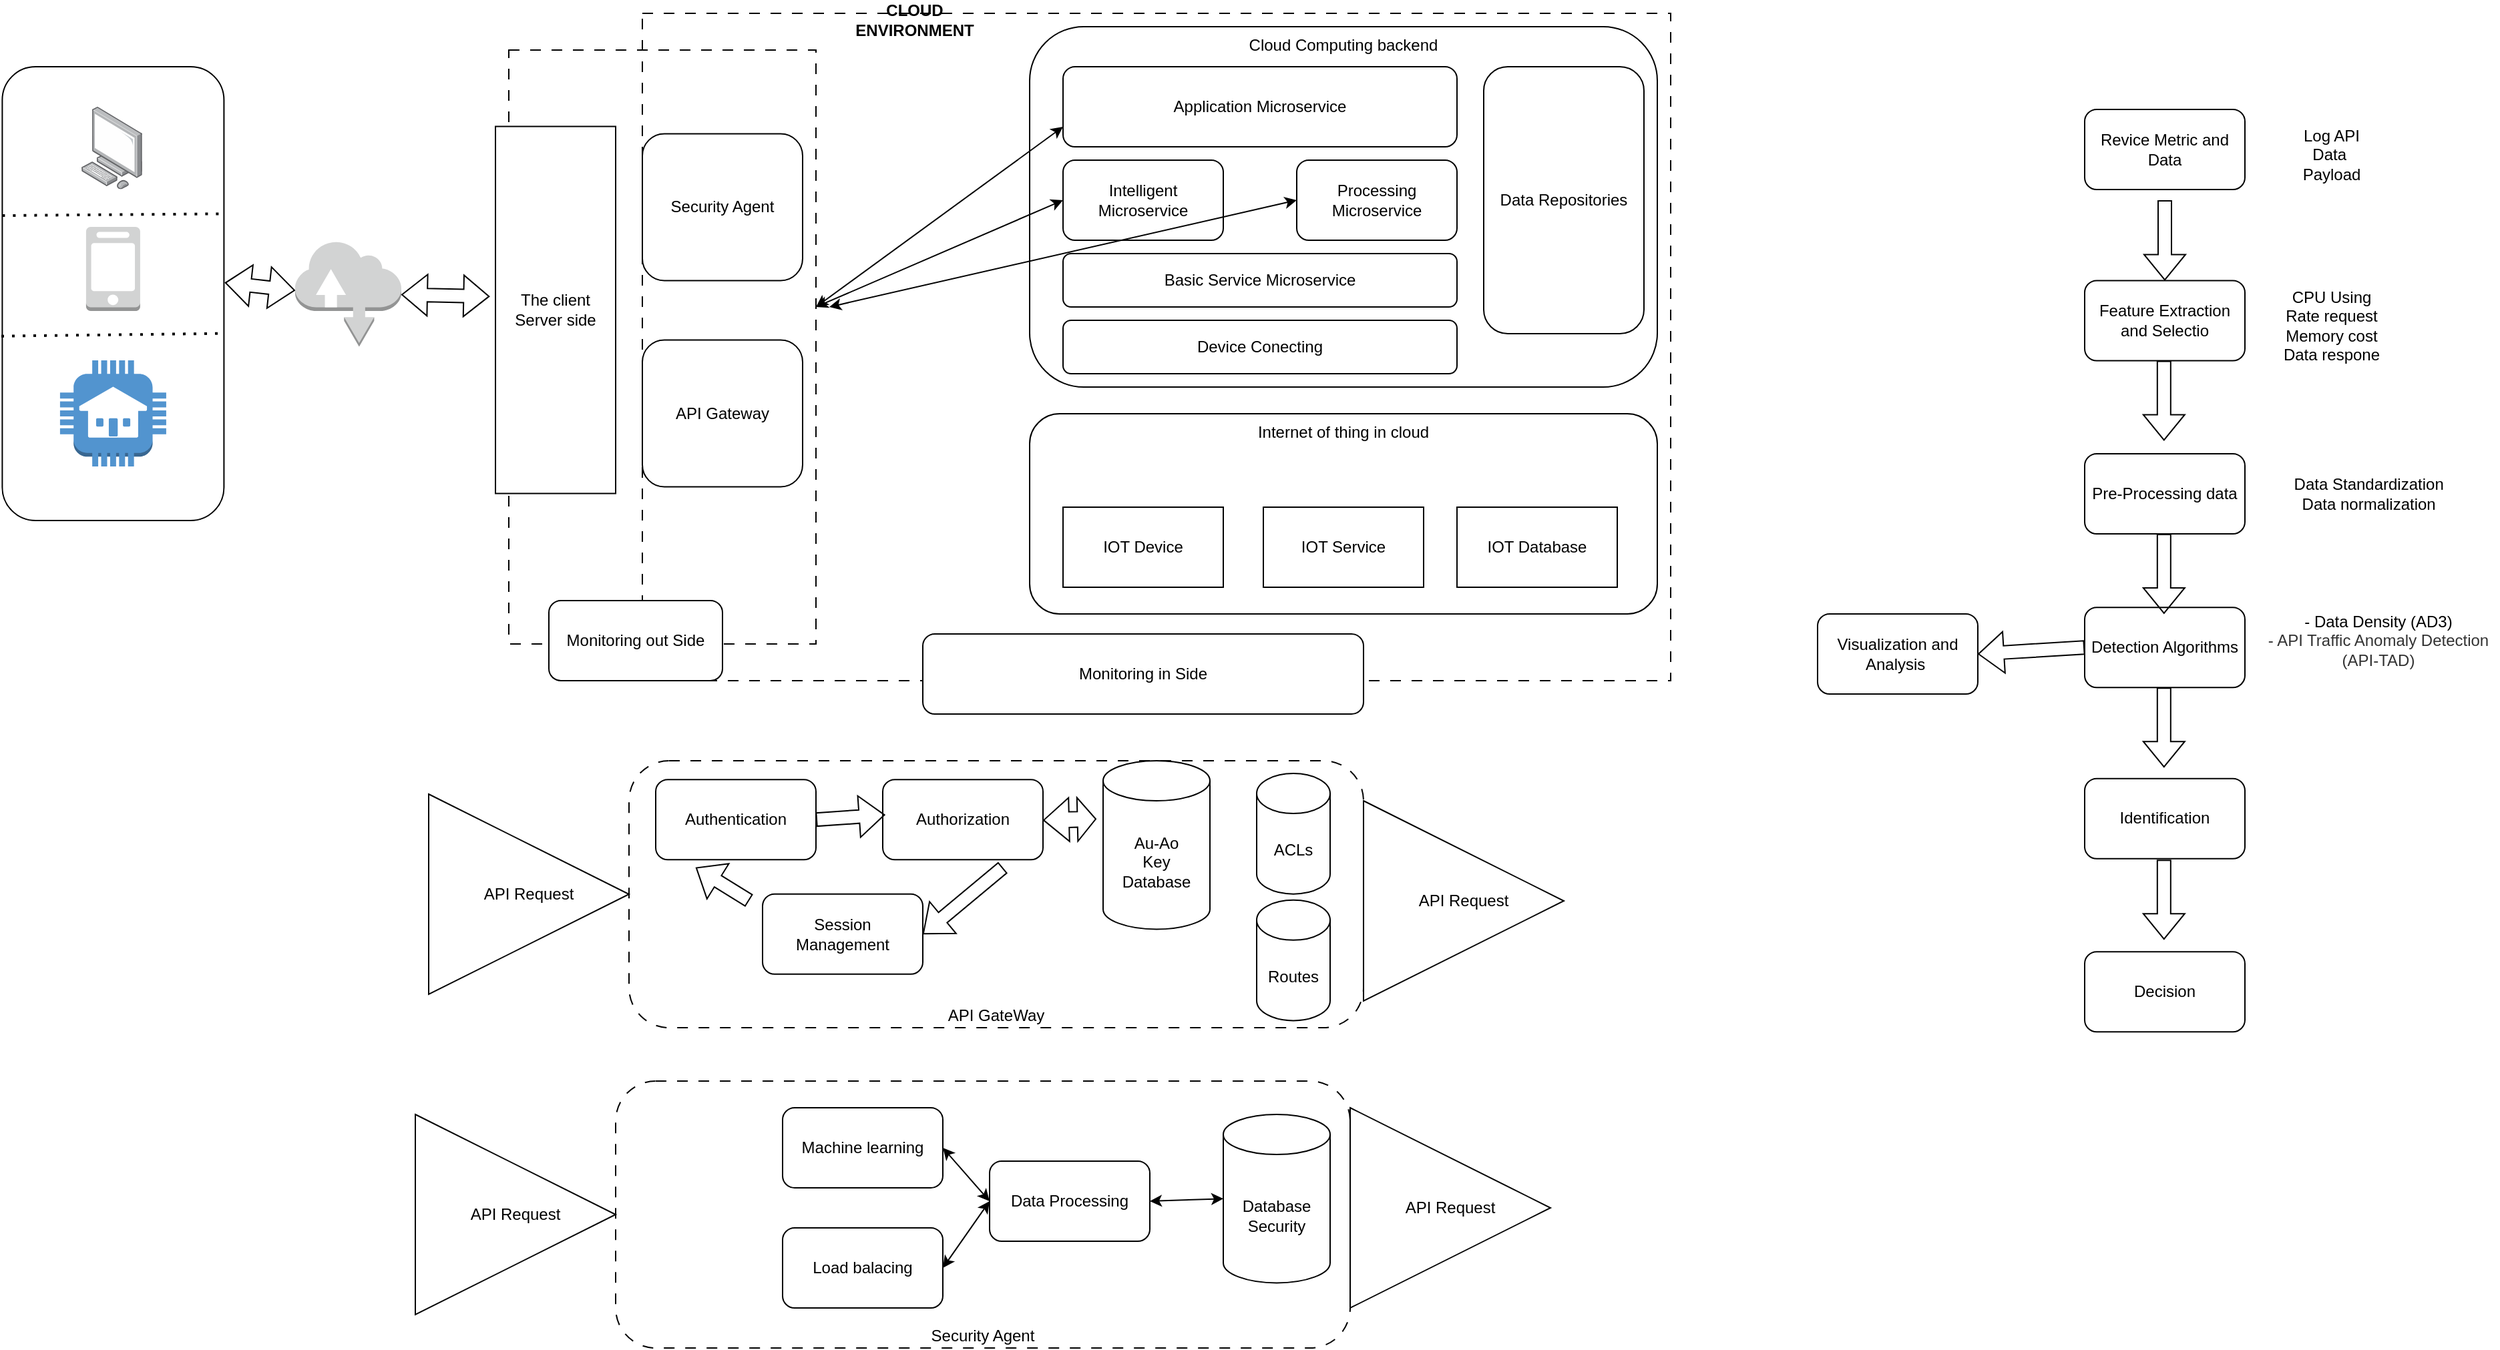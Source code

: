 <mxfile version="22.0.4" type="github">
  <diagram name="Page-1" id="WYY53Z1zAFCPwxraEC31">
    <mxGraphModel dx="2641" dy="1066" grid="1" gridSize="10" guides="1" tooltips="1" connect="1" arrows="1" fold="1" page="1" pageScale="1" pageWidth="827" pageHeight="1169" math="0" shadow="0">
      <root>
        <mxCell id="0" />
        <mxCell id="1" parent="0" />
        <mxCell id="WTgHVEhZeJ5CSSqwmLZs-88" value="" style="rounded=0;whiteSpace=wrap;html=1;fillColor=none;dashed=1;dashPattern=8 8;" parent="1" vertex="1">
          <mxGeometry x="140" y="87.5" width="230" height="445" as="geometry" />
        </mxCell>
        <mxCell id="WTgHVEhZeJ5CSSqwmLZs-28" value="" style="rounded=0;whiteSpace=wrap;html=1;fillColor=none;dashed=1;dashPattern=8 8;movable=1;resizable=1;rotatable=1;deletable=1;editable=1;locked=0;connectable=1;" parent="1" vertex="1">
          <mxGeometry x="240" y="60" width="770" height="500" as="geometry" />
        </mxCell>
        <mxCell id="WTgHVEhZeJ5CSSqwmLZs-4" value="" style="rounded=1;whiteSpace=wrap;html=1;" parent="1" vertex="1">
          <mxGeometry x="-239.3" y="100" width="166" height="340" as="geometry" />
        </mxCell>
        <mxCell id="WTgHVEhZeJ5CSSqwmLZs-1" value="" style="image;points=[];aspect=fixed;html=1;align=center;shadow=0;dashed=0;image=img/lib/allied_telesis/computer_and_terminals/Personal_Computer.svg;" parent="1" vertex="1">
          <mxGeometry x="-180.05" y="130" width="45.6" height="61.8" as="geometry" />
        </mxCell>
        <mxCell id="WTgHVEhZeJ5CSSqwmLZs-2" value="" style="outlineConnect=0;dashed=0;verticalLabelPosition=bottom;verticalAlign=top;align=center;html=1;shape=mxgraph.aws3.mobile_client;fillColor=#D2D3D3;gradientColor=none;" parent="1" vertex="1">
          <mxGeometry x="-176.55" y="220" width="40.5" height="63" as="geometry" />
        </mxCell>
        <mxCell id="WTgHVEhZeJ5CSSqwmLZs-3" value="" style="outlineConnect=0;dashed=0;verticalLabelPosition=bottom;verticalAlign=top;align=center;html=1;shape=mxgraph.aws3.house;fillColor=#5294CF;gradientColor=none;" parent="1" vertex="1">
          <mxGeometry x="-196.05" y="320" width="79.5" height="79.5" as="geometry" />
        </mxCell>
        <mxCell id="WTgHVEhZeJ5CSSqwmLZs-6" value="Cloud Computing backend" style="rounded=1;whiteSpace=wrap;html=1;verticalAlign=top;" parent="1" vertex="1">
          <mxGeometry x="530" y="70" width="470" height="270" as="geometry" />
        </mxCell>
        <mxCell id="WTgHVEhZeJ5CSSqwmLZs-32" value="" style="shape=flexArrow;endArrow=classic;startArrow=classic;html=1;rounded=0;entryX=1.004;entryY=0.476;entryDx=0;entryDy=0;exitX=0;exitY=0.47;exitDx=0;exitDy=0;exitPerimeter=0;entryPerimeter=0;" parent="1" source="WTgHVEhZeJ5CSSqwmLZs-71" target="WTgHVEhZeJ5CSSqwmLZs-4" edge="1">
          <mxGeometry width="100" height="100" relative="1" as="geometry">
            <mxPoint x="144.134" y="249.875" as="sourcePoint" />
            <mxPoint x="196.75" y="261.5" as="targetPoint" />
          </mxGeometry>
        </mxCell>
        <mxCell id="WTgHVEhZeJ5CSSqwmLZs-33" value="" style="endArrow=none;dashed=1;html=1;dashPattern=1 3;strokeWidth=2;rounded=0;entryX=1;entryY=0.324;entryDx=0;entryDy=0;entryPerimeter=0;exitX=0;exitY=0.328;exitDx=0;exitDy=0;exitPerimeter=0;" parent="1" source="WTgHVEhZeJ5CSSqwmLZs-4" target="WTgHVEhZeJ5CSSqwmLZs-4" edge="1">
          <mxGeometry width="50" height="50" relative="1" as="geometry">
            <mxPoint x="-230.05" y="240" as="sourcePoint" />
            <mxPoint x="-180.05" y="190" as="targetPoint" />
          </mxGeometry>
        </mxCell>
        <mxCell id="WTgHVEhZeJ5CSSqwmLZs-34" value="" style="endArrow=none;dashed=1;html=1;dashPattern=1 3;strokeWidth=2;rounded=0;entryX=1;entryY=0.324;entryDx=0;entryDy=0;entryPerimeter=0;exitX=0;exitY=0.328;exitDx=0;exitDy=0;exitPerimeter=0;" parent="1" edge="1">
          <mxGeometry width="50" height="50" relative="1" as="geometry">
            <mxPoint x="-240" y="301.84" as="sourcePoint" />
            <mxPoint x="-74.0" y="299.84" as="targetPoint" />
          </mxGeometry>
        </mxCell>
        <mxCell id="WTgHVEhZeJ5CSSqwmLZs-71" value="" style="outlineConnect=0;dashed=0;verticalLabelPosition=bottom;verticalAlign=top;align=center;html=1;shape=mxgraph.aws3.internet;fillColor=#D2D3D3;gradientColor=none;" parent="1" vertex="1">
          <mxGeometry x="-20" y="230.25" width="79.5" height="79.5" as="geometry" />
        </mxCell>
        <mxCell id="WTgHVEhZeJ5CSSqwmLZs-87" value="Monitoring in Side" style="rounded=1;whiteSpace=wrap;html=1;" parent="1" vertex="1">
          <mxGeometry x="450" y="525" width="330" height="60" as="geometry" />
        </mxCell>
        <mxCell id="WTgHVEhZeJ5CSSqwmLZs-89" value="Monitoring out Side" style="rounded=1;whiteSpace=wrap;html=1;" parent="1" vertex="1">
          <mxGeometry x="170" y="500" width="130" height="60" as="geometry" />
        </mxCell>
        <mxCell id="mjSZJ3vKfWDj_ts2oReT-3" value="Security Agent" style="rounded=1;whiteSpace=wrap;html=1;" vertex="1" parent="1">
          <mxGeometry x="240" y="150.25" width="120" height="110" as="geometry" />
        </mxCell>
        <mxCell id="mjSZJ3vKfWDj_ts2oReT-4" value="API Gateway" style="rounded=1;whiteSpace=wrap;html=1;" vertex="1" parent="1">
          <mxGeometry x="240" y="304.75" width="120" height="110" as="geometry" />
        </mxCell>
        <mxCell id="mjSZJ3vKfWDj_ts2oReT-5" value="The client Server side" style="rounded=0;whiteSpace=wrap;html=1;" vertex="1" parent="1">
          <mxGeometry x="130" y="144.75" width="90" height="275" as="geometry" />
        </mxCell>
        <mxCell id="mjSZJ3vKfWDj_ts2oReT-9" value="" style="shape=flexArrow;endArrow=classic;startArrow=classic;html=1;rounded=0;exitX=-0.048;exitY=0.463;exitDx=0;exitDy=0;exitPerimeter=0;" edge="1" parent="1" source="mjSZJ3vKfWDj_ts2oReT-5" target="WTgHVEhZeJ5CSSqwmLZs-71">
          <mxGeometry width="100" height="100" relative="1" as="geometry">
            <mxPoint x="112.5" y="266.25" as="sourcePoint" />
            <mxPoint x="59.5" y="260.25" as="targetPoint" />
          </mxGeometry>
        </mxCell>
        <mxCell id="mjSZJ3vKfWDj_ts2oReT-10" value="Internet of thing in cloud" style="rounded=1;whiteSpace=wrap;html=1;verticalAlign=top;" vertex="1" parent="1">
          <mxGeometry x="530" y="360" width="470" height="150" as="geometry" />
        </mxCell>
        <mxCell id="mjSZJ3vKfWDj_ts2oReT-11" value="Application Microservice" style="rounded=1;whiteSpace=wrap;html=1;" vertex="1" parent="1">
          <mxGeometry x="555" y="100" width="295" height="60" as="geometry" />
        </mxCell>
        <mxCell id="mjSZJ3vKfWDj_ts2oReT-12" value="Basic Service Microservice" style="rounded=1;whiteSpace=wrap;html=1;" vertex="1" parent="1">
          <mxGeometry x="555" y="240" width="295" height="40" as="geometry" />
        </mxCell>
        <mxCell id="mjSZJ3vKfWDj_ts2oReT-13" value="Data Repositories" style="rounded=1;whiteSpace=wrap;html=1;" vertex="1" parent="1">
          <mxGeometry x="870" y="100" width="120" height="200" as="geometry" />
        </mxCell>
        <mxCell id="mjSZJ3vKfWDj_ts2oReT-14" value="Intelligent Microservice" style="rounded=1;whiteSpace=wrap;html=1;" vertex="1" parent="1">
          <mxGeometry x="555" y="170" width="120" height="60" as="geometry" />
        </mxCell>
        <mxCell id="mjSZJ3vKfWDj_ts2oReT-15" value="Processing Microservice" style="rounded=1;whiteSpace=wrap;html=1;" vertex="1" parent="1">
          <mxGeometry x="730" y="170" width="120" height="60" as="geometry" />
        </mxCell>
        <mxCell id="mjSZJ3vKfWDj_ts2oReT-16" value="" style="endArrow=classic;startArrow=classic;html=1;rounded=0;entryX=0;entryY=0.5;entryDx=0;entryDy=0;" edge="1" parent="1" target="mjSZJ3vKfWDj_ts2oReT-14">
          <mxGeometry width="50" height="50" relative="1" as="geometry">
            <mxPoint x="370" y="280" as="sourcePoint" />
            <mxPoint x="440" y="190" as="targetPoint" />
          </mxGeometry>
        </mxCell>
        <mxCell id="mjSZJ3vKfWDj_ts2oReT-19" value="" style="endArrow=classic;startArrow=classic;html=1;rounded=0;entryX=0;entryY=0.75;entryDx=0;entryDy=0;" edge="1" parent="1" target="mjSZJ3vKfWDj_ts2oReT-11">
          <mxGeometry width="50" height="50" relative="1" as="geometry">
            <mxPoint x="370" y="280" as="sourcePoint" />
            <mxPoint x="545" y="181" as="targetPoint" />
          </mxGeometry>
        </mxCell>
        <mxCell id="mjSZJ3vKfWDj_ts2oReT-20" value="" style="endArrow=classic;startArrow=classic;html=1;rounded=0;entryX=0;entryY=0.5;entryDx=0;entryDy=0;" edge="1" parent="1" target="mjSZJ3vKfWDj_ts2oReT-15">
          <mxGeometry width="50" height="50" relative="1" as="geometry">
            <mxPoint x="380" y="280" as="sourcePoint" />
            <mxPoint x="565" y="202.5" as="targetPoint" />
          </mxGeometry>
        </mxCell>
        <mxCell id="mjSZJ3vKfWDj_ts2oReT-21" value="Device Conecting" style="rounded=1;whiteSpace=wrap;html=1;" vertex="1" parent="1">
          <mxGeometry x="555" y="290" width="295" height="40" as="geometry" />
        </mxCell>
        <mxCell id="mjSZJ3vKfWDj_ts2oReT-22" value="IOT Device" style="rounded=0;whiteSpace=wrap;html=1;" vertex="1" parent="1">
          <mxGeometry x="555" y="430" width="120" height="60" as="geometry" />
        </mxCell>
        <mxCell id="mjSZJ3vKfWDj_ts2oReT-23" value="IOT Database" style="rounded=0;whiteSpace=wrap;html=1;" vertex="1" parent="1">
          <mxGeometry x="850" y="430" width="120" height="60" as="geometry" />
        </mxCell>
        <mxCell id="mjSZJ3vKfWDj_ts2oReT-24" value="IOT Service" style="rounded=0;whiteSpace=wrap;html=1;" vertex="1" parent="1">
          <mxGeometry x="705" y="430" width="120" height="60" as="geometry" />
        </mxCell>
        <mxCell id="WTgHVEhZeJ5CSSqwmLZs-76" value="API GateWay" style="rounded=1;whiteSpace=wrap;html=1;dashed=1;dashPattern=8 8;verticalAlign=bottom;movable=0;resizable=0;rotatable=0;deletable=0;editable=0;locked=1;connectable=0;" parent="1" vertex="1">
          <mxGeometry x="230" y="620" width="550" height="200" as="geometry" />
        </mxCell>
        <mxCell id="WTgHVEhZeJ5CSSqwmLZs-78" value="Authentication" style="rounded=1;whiteSpace=wrap;html=1;" parent="1" vertex="1">
          <mxGeometry x="250" y="634.1" width="120" height="60" as="geometry" />
        </mxCell>
        <mxCell id="WTgHVEhZeJ5CSSqwmLZs-79" value="Authorization" style="rounded=1;whiteSpace=wrap;html=1;" parent="1" vertex="1">
          <mxGeometry x="420" y="634.1" width="120" height="60" as="geometry" />
        </mxCell>
        <mxCell id="WTgHVEhZeJ5CSSqwmLZs-80" value="Session&lt;br&gt;Management" style="rounded=1;whiteSpace=wrap;html=1;" parent="1" vertex="1">
          <mxGeometry x="330" y="719.85" width="120" height="60" as="geometry" />
        </mxCell>
        <mxCell id="WTgHVEhZeJ5CSSqwmLZs-83" value="" style="shape=flexArrow;endArrow=classic;html=1;rounded=0;entryX=0.015;entryY=0.44;entryDx=0;entryDy=0;entryPerimeter=0;exitX=1;exitY=0.5;exitDx=0;exitDy=0;" parent="1" source="WTgHVEhZeJ5CSSqwmLZs-78" target="WTgHVEhZeJ5CSSqwmLZs-79" edge="1">
          <mxGeometry width="50" height="50" relative="1" as="geometry">
            <mxPoint x="450" y="684.1" as="sourcePoint" />
            <mxPoint x="500" y="634.1" as="targetPoint" />
          </mxGeometry>
        </mxCell>
        <mxCell id="WTgHVEhZeJ5CSSqwmLZs-84" value="Au-Ao&lt;br&gt;Key&lt;br&gt;Database" style="shape=cylinder3;whiteSpace=wrap;html=1;boundedLbl=1;backgroundOutline=1;size=15;" parent="1" vertex="1">
          <mxGeometry x="585" y="620.0" width="80" height="126.2" as="geometry" />
        </mxCell>
        <mxCell id="WTgHVEhZeJ5CSSqwmLZs-85" value="" style="shape=flexArrow;endArrow=classic;startArrow=classic;html=1;rounded=0;width=11.667;startSize=4.242;exitX=0;exitY=0;exitDx=0;exitDy=39.05;exitPerimeter=0;" parent="1" edge="1">
          <mxGeometry width="100" height="100" relative="1" as="geometry">
            <mxPoint x="580" y="663.62" as="sourcePoint" />
            <mxPoint x="540" y="664.57" as="targetPoint" />
          </mxGeometry>
        </mxCell>
        <mxCell id="mjSZJ3vKfWDj_ts2oReT-25" value="Security Agent" style="rounded=1;whiteSpace=wrap;html=1;dashed=1;dashPattern=8 8;verticalAlign=bottom;" vertex="1" parent="1">
          <mxGeometry x="220" y="860" width="550" height="200" as="geometry" />
        </mxCell>
        <mxCell id="mjSZJ3vKfWDj_ts2oReT-26" value="Machine learning" style="rounded=1;whiteSpace=wrap;html=1;" vertex="1" parent="1">
          <mxGeometry x="345" y="880" width="120" height="60" as="geometry" />
        </mxCell>
        <mxCell id="mjSZJ3vKfWDj_ts2oReT-27" value="Load balacing" style="rounded=1;whiteSpace=wrap;html=1;" vertex="1" parent="1">
          <mxGeometry x="345" y="970" width="120" height="60" as="geometry" />
        </mxCell>
        <mxCell id="mjSZJ3vKfWDj_ts2oReT-28" value="Data Processing" style="rounded=1;whiteSpace=wrap;html=1;" vertex="1" parent="1">
          <mxGeometry x="500" y="920" width="120" height="60" as="geometry" />
        </mxCell>
        <mxCell id="mjSZJ3vKfWDj_ts2oReT-30" value="" style="endArrow=classic;startArrow=classic;html=1;rounded=0;entryX=0;entryY=0.5;entryDx=0;entryDy=0;exitX=1;exitY=0.5;exitDx=0;exitDy=0;" edge="1" parent="1" source="mjSZJ3vKfWDj_ts2oReT-27" target="mjSZJ3vKfWDj_ts2oReT-28">
          <mxGeometry width="50" height="50" relative="1" as="geometry">
            <mxPoint x="480" y="1000" as="sourcePoint" />
            <mxPoint x="530" y="950" as="targetPoint" />
          </mxGeometry>
        </mxCell>
        <mxCell id="mjSZJ3vKfWDj_ts2oReT-33" value="" style="endArrow=classic;startArrow=classic;html=1;rounded=0;entryX=0;entryY=0.5;entryDx=0;entryDy=0;exitX=1;exitY=0.5;exitDx=0;exitDy=0;" edge="1" parent="1" source="mjSZJ3vKfWDj_ts2oReT-26" target="mjSZJ3vKfWDj_ts2oReT-28">
          <mxGeometry width="50" height="50" relative="1" as="geometry">
            <mxPoint x="465" y="967.5" as="sourcePoint" />
            <mxPoint x="550" y="932.5" as="targetPoint" />
          </mxGeometry>
        </mxCell>
        <mxCell id="mjSZJ3vKfWDj_ts2oReT-34" value="API Request" style="triangle;whiteSpace=wrap;html=1;" vertex="1" parent="1">
          <mxGeometry x="70" y="885" width="150" height="150" as="geometry" />
        </mxCell>
        <mxCell id="mjSZJ3vKfWDj_ts2oReT-35" value="API Request" style="triangle;whiteSpace=wrap;html=1;" vertex="1" parent="1">
          <mxGeometry x="80" y="645" width="150" height="150" as="geometry" />
        </mxCell>
        <mxCell id="mjSZJ3vKfWDj_ts2oReT-36" value="API Request" style="triangle;whiteSpace=wrap;html=1;" vertex="1" parent="1">
          <mxGeometry x="780" y="650" width="150" height="150" as="geometry" />
        </mxCell>
        <mxCell id="mjSZJ3vKfWDj_ts2oReT-37" value="API Request" style="triangle;whiteSpace=wrap;html=1;" vertex="1" parent="1">
          <mxGeometry x="770" y="880" width="150" height="150" as="geometry" />
        </mxCell>
        <mxCell id="mjSZJ3vKfWDj_ts2oReT-40" value="Routes" style="shape=cylinder3;whiteSpace=wrap;html=1;boundedLbl=1;backgroundOutline=1;size=15;" vertex="1" parent="1">
          <mxGeometry x="700" y="724.4" width="55" height="90.3" as="geometry" />
        </mxCell>
        <mxCell id="mjSZJ3vKfWDj_ts2oReT-41" value="" style="shape=flexArrow;endArrow=classic;html=1;rounded=0;" edge="1" parent="1">
          <mxGeometry width="50" height="50" relative="1" as="geometry">
            <mxPoint x="510" y="700" as="sourcePoint" />
            <mxPoint x="450" y="750" as="targetPoint" />
          </mxGeometry>
        </mxCell>
        <mxCell id="mjSZJ3vKfWDj_ts2oReT-42" value="" style="shape=flexArrow;endArrow=classic;html=1;rounded=0;" edge="1" parent="1">
          <mxGeometry width="50" height="50" relative="1" as="geometry">
            <mxPoint x="320" y="724.85" as="sourcePoint" />
            <mxPoint x="280" y="700" as="targetPoint" />
          </mxGeometry>
        </mxCell>
        <mxCell id="mjSZJ3vKfWDj_ts2oReT-43" value="ACLs" style="shape=cylinder3;whiteSpace=wrap;html=1;boundedLbl=1;backgroundOutline=1;size=15;" vertex="1" parent="1">
          <mxGeometry x="700" y="629.55" width="55" height="90.3" as="geometry" />
        </mxCell>
        <mxCell id="mjSZJ3vKfWDj_ts2oReT-44" value="Database&lt;br&gt;Security" style="shape=cylinder3;whiteSpace=wrap;html=1;boundedLbl=1;backgroundOutline=1;size=15;" vertex="1" parent="1">
          <mxGeometry x="675" y="885.0" width="80" height="126.2" as="geometry" />
        </mxCell>
        <mxCell id="mjSZJ3vKfWDj_ts2oReT-45" value="" style="endArrow=classic;startArrow=classic;html=1;rounded=0;entryX=0;entryY=0.5;entryDx=0;entryDy=0;entryPerimeter=0;exitX=1;exitY=0.5;exitDx=0;exitDy=0;" edge="1" parent="1" source="mjSZJ3vKfWDj_ts2oReT-28" target="mjSZJ3vKfWDj_ts2oReT-44">
          <mxGeometry width="50" height="50" relative="1" as="geometry">
            <mxPoint x="610" y="990" as="sourcePoint" />
            <mxPoint x="660" y="940" as="targetPoint" />
          </mxGeometry>
        </mxCell>
        <mxCell id="mjSZJ3vKfWDj_ts2oReT-46" value="CLOUD ENVIRONMENT" style="text;html=1;strokeColor=none;fillColor=none;align=center;verticalAlign=middle;whiteSpace=wrap;rounded=0;fontStyle=1" vertex="1" parent="1">
          <mxGeometry x="414" y="50" width="60" height="30" as="geometry" />
        </mxCell>
        <mxCell id="mjSZJ3vKfWDj_ts2oReT-48" value="Revice Metric and Data" style="rounded=1;whiteSpace=wrap;html=1;" vertex="1" parent="1">
          <mxGeometry x="1320" y="132" width="120" height="60" as="geometry" />
        </mxCell>
        <mxCell id="mjSZJ3vKfWDj_ts2oReT-49" value="Feature Extraction and Selectio" style="rounded=1;whiteSpace=wrap;html=1;" vertex="1" parent="1">
          <mxGeometry x="1320" y="260.25" width="120" height="60" as="geometry" />
        </mxCell>
        <mxCell id="mjSZJ3vKfWDj_ts2oReT-50" value="Pre-Processing data" style="rounded=1;whiteSpace=wrap;html=1;" vertex="1" parent="1">
          <mxGeometry x="1320" y="390" width="120" height="60" as="geometry" />
        </mxCell>
        <mxCell id="mjSZJ3vKfWDj_ts2oReT-51" value="Detection Algorithms" style="rounded=1;whiteSpace=wrap;html=1;" vertex="1" parent="1">
          <mxGeometry x="1320" y="505.1" width="120" height="60" as="geometry" />
        </mxCell>
        <mxCell id="mjSZJ3vKfWDj_ts2oReT-52" value="Identification" style="rounded=1;whiteSpace=wrap;html=1;" vertex="1" parent="1">
          <mxGeometry x="1320" y="633.35" width="120" height="60" as="geometry" />
        </mxCell>
        <mxCell id="mjSZJ3vKfWDj_ts2oReT-53" value="Decision" style="rounded=1;whiteSpace=wrap;html=1;" vertex="1" parent="1">
          <mxGeometry x="1320" y="763.1" width="120" height="60" as="geometry" />
        </mxCell>
        <mxCell id="mjSZJ3vKfWDj_ts2oReT-54" value="Visualization and Analysis&amp;nbsp;" style="rounded=1;whiteSpace=wrap;html=1;" vertex="1" parent="1">
          <mxGeometry x="1120" y="510" width="120" height="60" as="geometry" />
        </mxCell>
        <mxCell id="mjSZJ3vKfWDj_ts2oReT-55" value="" style="shape=flexArrow;endArrow=classic;html=1;rounded=0;entryX=0.5;entryY=0;entryDx=0;entryDy=0;" edge="1" parent="1" target="mjSZJ3vKfWDj_ts2oReT-49">
          <mxGeometry width="50" height="50" relative="1" as="geometry">
            <mxPoint x="1380" y="200" as="sourcePoint" />
            <mxPoint x="1550" y="200" as="targetPoint" />
          </mxGeometry>
        </mxCell>
        <mxCell id="mjSZJ3vKfWDj_ts2oReT-56" value="" style="shape=flexArrow;endArrow=classic;html=1;rounded=0;entryX=0.5;entryY=0;entryDx=0;entryDy=0;" edge="1" parent="1">
          <mxGeometry width="50" height="50" relative="1" as="geometry">
            <mxPoint x="1379.41" y="320.25" as="sourcePoint" />
            <mxPoint x="1379.41" y="380.25" as="targetPoint" />
          </mxGeometry>
        </mxCell>
        <mxCell id="mjSZJ3vKfWDj_ts2oReT-57" value="" style="shape=flexArrow;endArrow=classic;html=1;rounded=0;entryX=0.5;entryY=0;entryDx=0;entryDy=0;" edge="1" parent="1">
          <mxGeometry width="50" height="50" relative="1" as="geometry">
            <mxPoint x="1379.41" y="450" as="sourcePoint" />
            <mxPoint x="1379.41" y="510" as="targetPoint" />
          </mxGeometry>
        </mxCell>
        <mxCell id="mjSZJ3vKfWDj_ts2oReT-58" value="" style="shape=flexArrow;endArrow=classic;html=1;rounded=0;entryX=0.5;entryY=0;entryDx=0;entryDy=0;" edge="1" parent="1">
          <mxGeometry width="50" height="50" relative="1" as="geometry">
            <mxPoint x="1379.41" y="565.1" as="sourcePoint" />
            <mxPoint x="1379.41" y="625.1" as="targetPoint" />
          </mxGeometry>
        </mxCell>
        <mxCell id="mjSZJ3vKfWDj_ts2oReT-59" value="" style="shape=flexArrow;endArrow=classic;html=1;rounded=0;entryX=0.5;entryY=0;entryDx=0;entryDy=0;" edge="1" parent="1">
          <mxGeometry width="50" height="50" relative="1" as="geometry">
            <mxPoint x="1379.41" y="694.1" as="sourcePoint" />
            <mxPoint x="1379.41" y="754.1" as="targetPoint" />
          </mxGeometry>
        </mxCell>
        <mxCell id="mjSZJ3vKfWDj_ts2oReT-60" value="" style="shape=flexArrow;endArrow=classic;html=1;rounded=0;entryX=1;entryY=0.5;entryDx=0;entryDy=0;exitX=0;exitY=0.5;exitDx=0;exitDy=0;" edge="1" parent="1" source="mjSZJ3vKfWDj_ts2oReT-51" target="mjSZJ3vKfWDj_ts2oReT-54">
          <mxGeometry width="50" height="50" relative="1" as="geometry">
            <mxPoint x="1280" y="525" as="sourcePoint" />
            <mxPoint x="1280" y="585" as="targetPoint" />
          </mxGeometry>
        </mxCell>
        <mxCell id="mjSZJ3vKfWDj_ts2oReT-61" value="Log API&lt;br&gt;Data&amp;nbsp;&lt;br&gt;Payload" style="text;html=1;strokeColor=none;fillColor=none;align=center;verticalAlign=middle;whiteSpace=wrap;rounded=0;" vertex="1" parent="1">
          <mxGeometry x="1450" y="132" width="110" height="68" as="geometry" />
        </mxCell>
        <mxCell id="mjSZJ3vKfWDj_ts2oReT-62" value="CPU Using&lt;br&gt;Rate request&lt;br&gt;Memory cost&lt;br&gt;Data respone" style="text;html=1;strokeColor=none;fillColor=none;align=center;verticalAlign=middle;whiteSpace=wrap;rounded=0;" vertex="1" parent="1">
          <mxGeometry x="1450" y="260.25" width="110" height="68" as="geometry" />
        </mxCell>
        <mxCell id="mjSZJ3vKfWDj_ts2oReT-63" value="Data Standardization&amp;nbsp;&lt;br&gt;Data normalization&amp;nbsp;" style="text;html=1;strokeColor=none;fillColor=none;align=center;verticalAlign=middle;whiteSpace=wrap;rounded=0;" vertex="1" parent="1">
          <mxGeometry x="1457.5" y="390" width="152.5" height="60" as="geometry" />
        </mxCell>
        <mxCell id="mjSZJ3vKfWDj_ts2oReT-64" value="- Data Density (AD3)&lt;br&gt;&lt;span style=&quot;background-color: white; color: rgb(51, 51, 51); text-indent: -7.1pt;&quot;&gt;- API Traffic Anomaly Detection (API-TAD)&lt;/span&gt;" style="text;html=1;strokeColor=none;fillColor=none;align=center;verticalAlign=middle;whiteSpace=wrap;rounded=0;" vertex="1" parent="1">
          <mxGeometry x="1450" y="515" width="180" height="30" as="geometry" />
        </mxCell>
      </root>
    </mxGraphModel>
  </diagram>
</mxfile>
